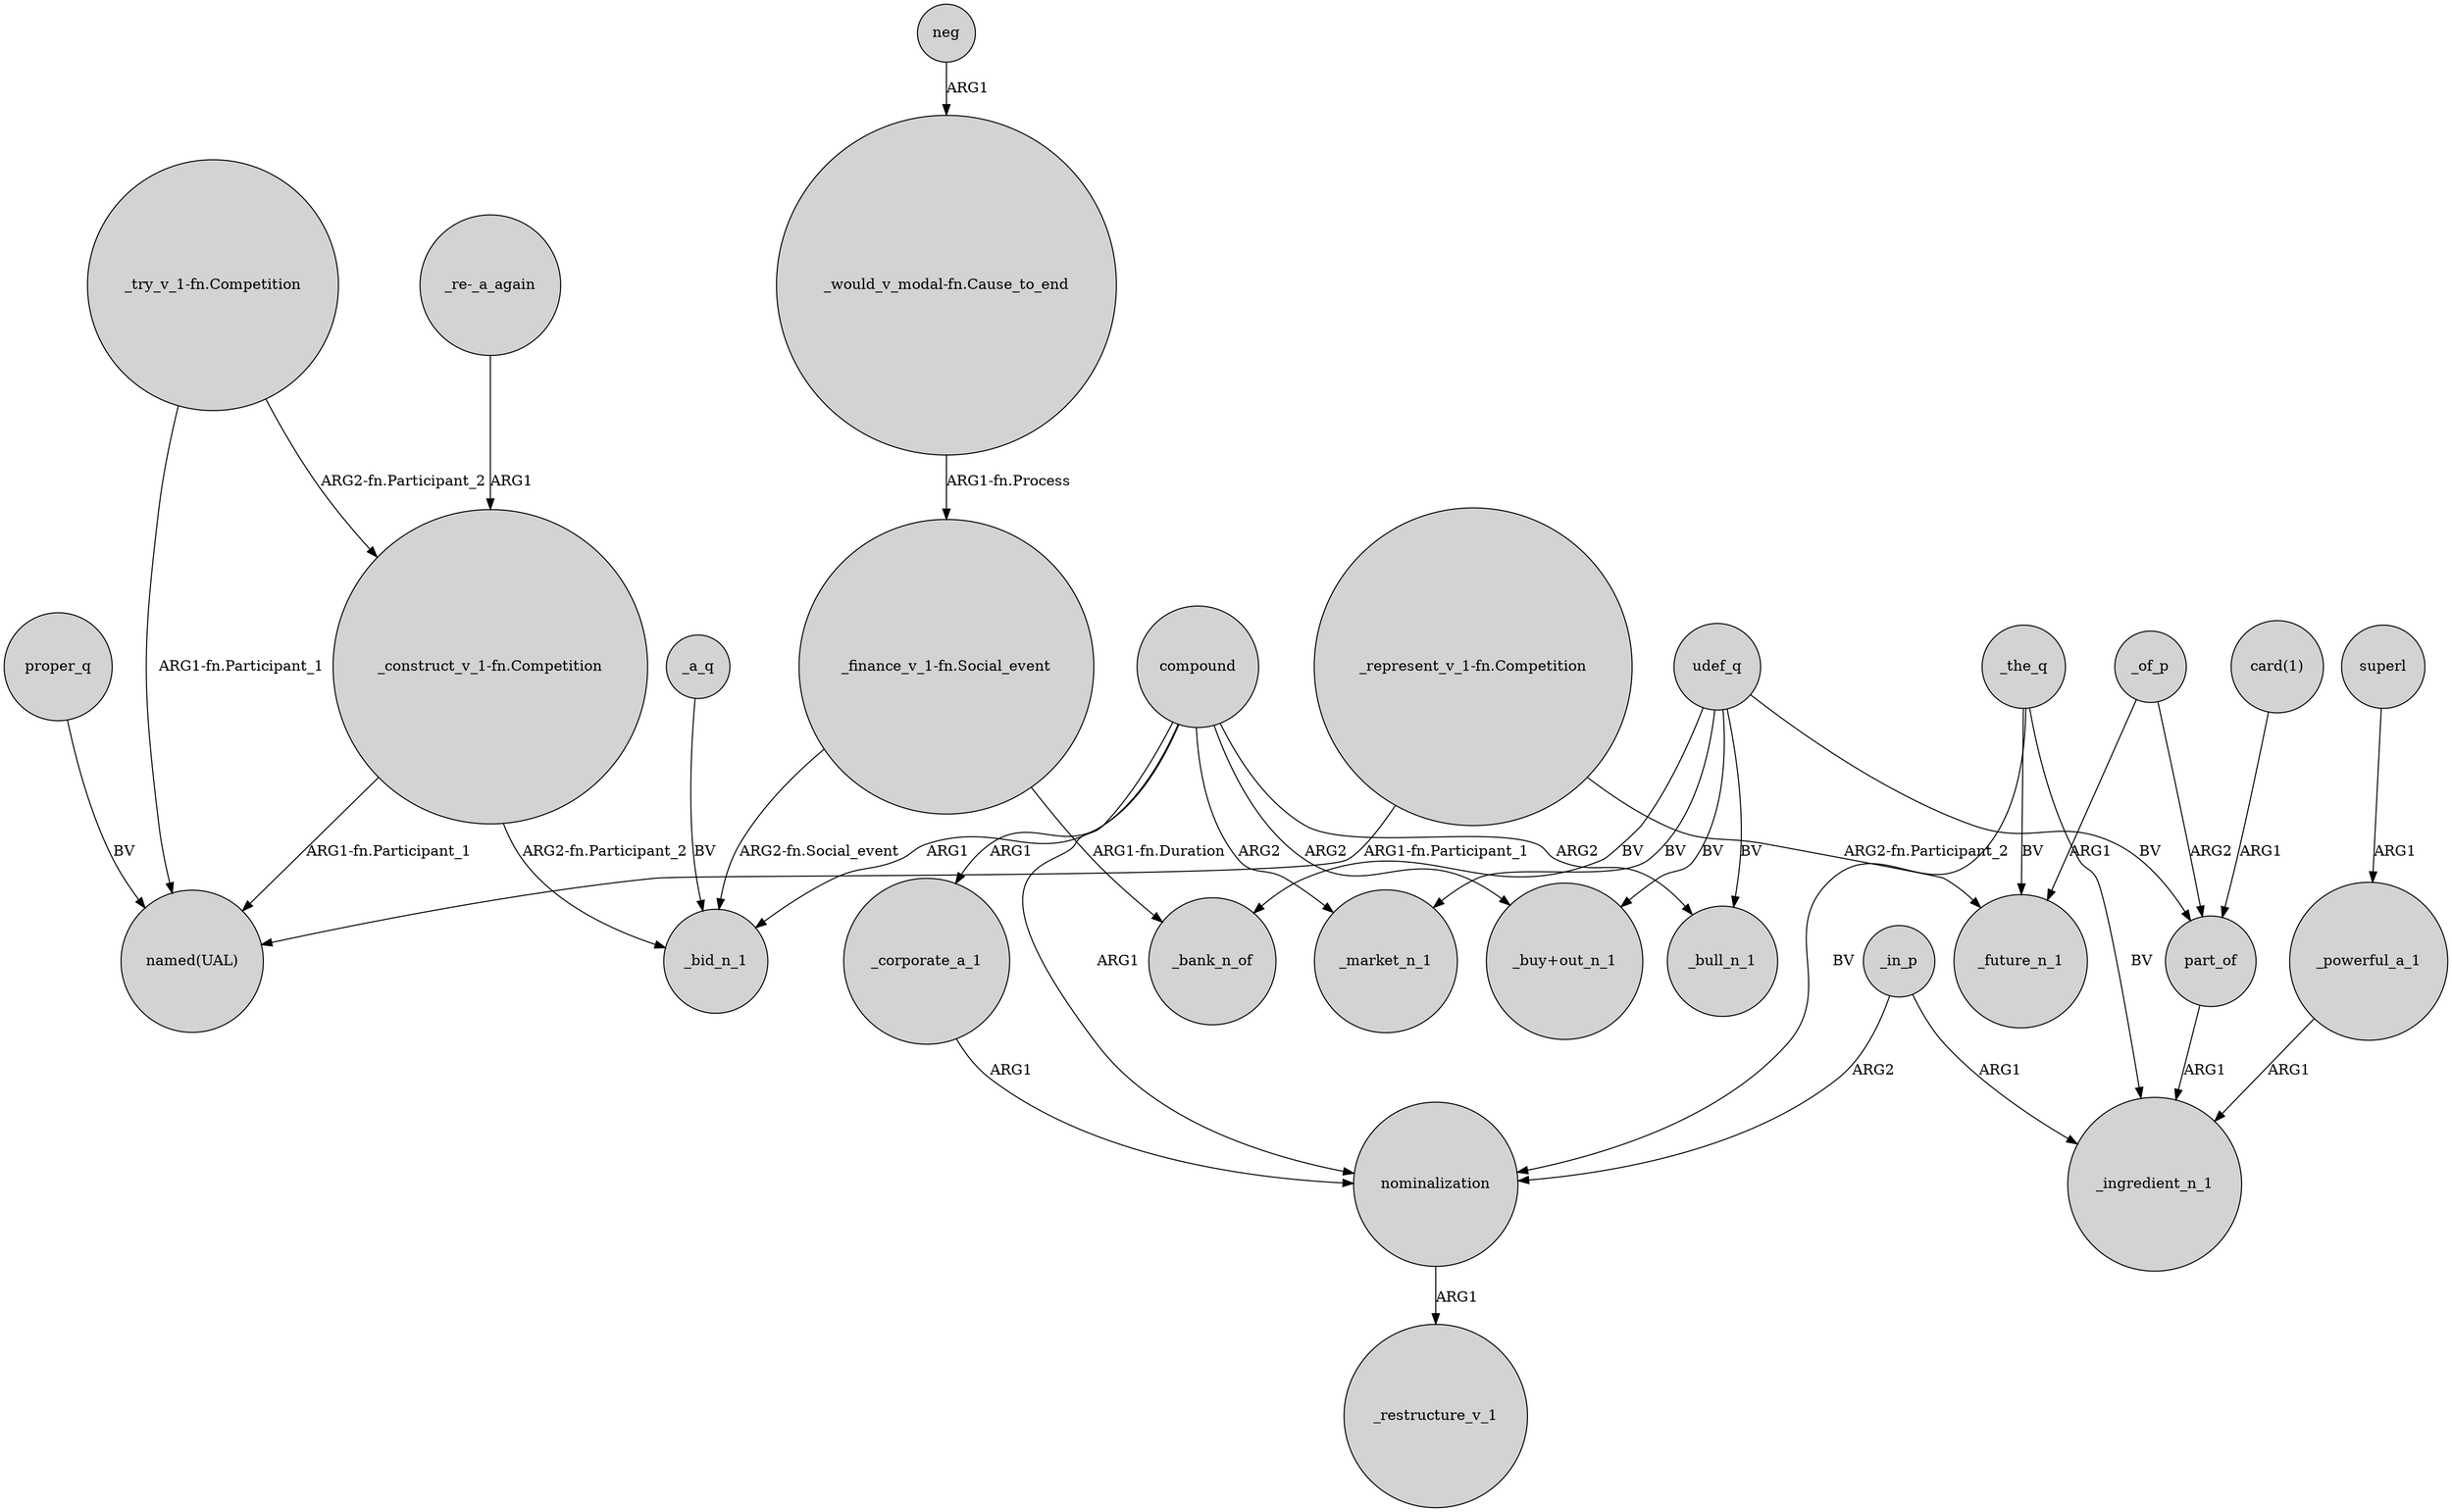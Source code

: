 digraph {
	node [shape=circle style=filled]
	_a_q -> _bid_n_1 [label=BV]
	"_construct_v_1-fn.Competition" -> "named(UAL)" [label="ARG1-fn.Participant_1"]
	_the_q -> nominalization [label=BV]
	udef_q -> _market_n_1 [label=BV]
	part_of -> _ingredient_n_1 [label=ARG1]
	_of_p -> part_of [label=ARG2]
	"_represent_v_1-fn.Competition" -> "named(UAL)" [label="ARG1-fn.Participant_1"]
	_in_p -> _ingredient_n_1 [label=ARG1]
	udef_q -> part_of [label=BV]
	compound -> _market_n_1 [label=ARG2]
	"_re-_a_again" -> "_construct_v_1-fn.Competition" [label=ARG1]
	"_represent_v_1-fn.Competition" -> _future_n_1 [label="ARG2-fn.Participant_2"]
	superl -> _powerful_a_1 [label=ARG1]
	udef_q -> _bank_n_of [label=BV]
	"_try_v_1-fn.Competition" -> "named(UAL)" [label="ARG1-fn.Participant_1"]
	udef_q -> "_buy+out_n_1" [label=BV]
	_powerful_a_1 -> _ingredient_n_1 [label=ARG1]
	"card(1)" -> part_of [label=ARG1]
	proper_q -> "named(UAL)" [label=BV]
	udef_q -> _bull_n_1 [label=BV]
	compound -> nominalization [label=ARG1]
	nominalization -> _restructure_v_1 [label=ARG1]
	"_would_v_modal-fn.Cause_to_end" -> "_finance_v_1-fn.Social_event" [label="ARG1-fn.Process"]
	_corporate_a_1 -> nominalization [label=ARG1]
	_of_p -> _future_n_1 [label=ARG1]
	compound -> _corporate_a_1 [label=ARG1]
	_the_q -> _ingredient_n_1 [label=BV]
	_the_q -> _future_n_1 [label=BV]
	"_finance_v_1-fn.Social_event" -> _bank_n_of [label="ARG1-fn.Duration"]
	compound -> "_buy+out_n_1" [label=ARG2]
	compound -> _bull_n_1 [label=ARG2]
	"_finance_v_1-fn.Social_event" -> _bid_n_1 [label="ARG2-fn.Social_event"]
	neg -> "_would_v_modal-fn.Cause_to_end" [label=ARG1]
	"_try_v_1-fn.Competition" -> "_construct_v_1-fn.Competition" [label="ARG2-fn.Participant_2"]
	_in_p -> nominalization [label=ARG2]
	"_construct_v_1-fn.Competition" -> _bid_n_1 [label="ARG2-fn.Participant_2"]
	compound -> _bid_n_1 [label=ARG1]
}
